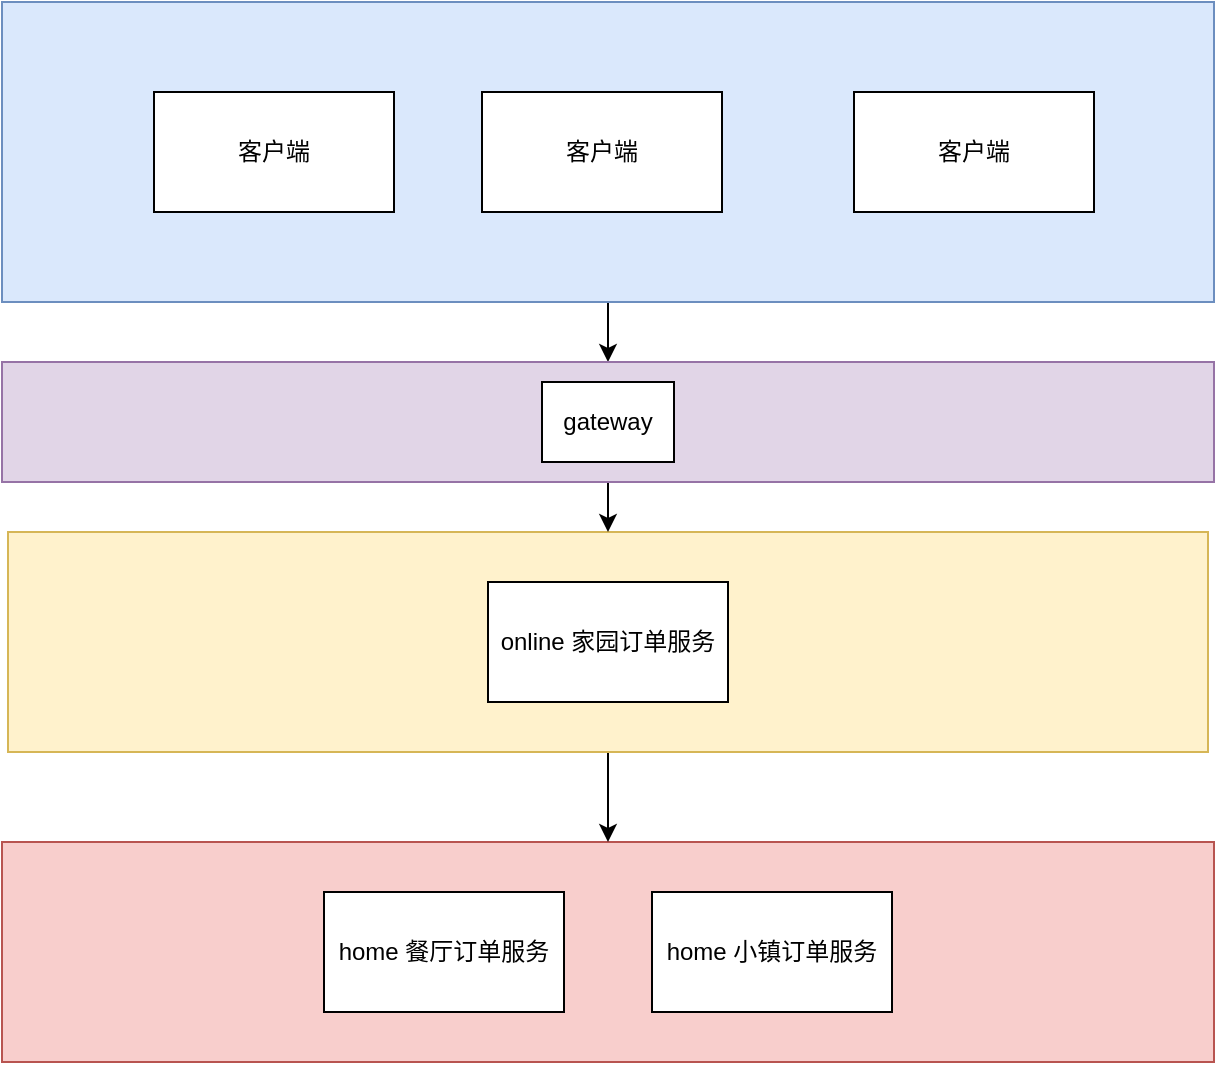 <mxfile version="20.3.7" type="github"><diagram id="cTo671Q_32C5N1hzuo8n" name="第 1 页"><mxGraphModel dx="1292" dy="696" grid="1" gridSize="10" guides="1" tooltips="1" connect="1" arrows="1" fold="1" page="1" pageScale="1" pageWidth="827" pageHeight="1169" math="0" shadow="0"><root><mxCell id="0"/><mxCell id="1" parent="0"/><mxCell id="zY9rlR7h3WU53Rfoz_jo-24" style="edgeStyle=orthogonalEdgeStyle;rounded=0;orthogonalLoop=1;jettySize=auto;html=1;entryX=0.5;entryY=0;entryDx=0;entryDy=0;fontFamily=Helvetica;" edge="1" parent="1" source="zY9rlR7h3WU53Rfoz_jo-1" target="zY9rlR7h3WU53Rfoz_jo-20"><mxGeometry relative="1" as="geometry"/></mxCell><mxCell id="zY9rlR7h3WU53Rfoz_jo-1" value="&lt;h1&gt;&lt;br&gt;&lt;/h1&gt;" style="rounded=0;whiteSpace=wrap;html=1;fillColor=#dae8fc;strokeColor=#6c8ebf;fontStyle=1" vertex="1" parent="1"><mxGeometry x="54" y="70" width="606" height="150" as="geometry"/></mxCell><mxCell id="zY9rlR7h3WU53Rfoz_jo-2" value="客户端" style="rounded=0;whiteSpace=wrap;html=1;" vertex="1" parent="1"><mxGeometry x="130" y="115" width="120" height="60" as="geometry"/></mxCell><mxCell id="zY9rlR7h3WU53Rfoz_jo-6" value="客户端" style="rounded=0;whiteSpace=wrap;html=1;" vertex="1" parent="1"><mxGeometry x="294" y="115" width="120" height="60" as="geometry"/></mxCell><mxCell id="zY9rlR7h3WU53Rfoz_jo-7" value="客户端" style="rounded=0;whiteSpace=wrap;html=1;" vertex="1" parent="1"><mxGeometry x="480" y="115" width="120" height="60" as="geometry"/></mxCell><mxCell id="zY9rlR7h3WU53Rfoz_jo-9" value="" style="rounded=0;whiteSpace=wrap;html=1;fontFamily=Helvetica;fillColor=#f8cecc;strokeColor=#b85450;" vertex="1" parent="1"><mxGeometry x="54" y="490" width="606" height="110" as="geometry"/></mxCell><mxCell id="zY9rlR7h3WU53Rfoz_jo-27" style="edgeStyle=orthogonalEdgeStyle;rounded=0;orthogonalLoop=1;jettySize=auto;html=1;entryX=0.5;entryY=0;entryDx=0;entryDy=0;fontFamily=Helvetica;" edge="1" parent="1" source="zY9rlR7h3WU53Rfoz_jo-16" target="zY9rlR7h3WU53Rfoz_jo-9"><mxGeometry relative="1" as="geometry"/></mxCell><mxCell id="zY9rlR7h3WU53Rfoz_jo-16" value="" style="rounded=0;whiteSpace=wrap;html=1;fontFamily=Helvetica;fillColor=#fff2cc;strokeColor=#d6b656;" vertex="1" parent="1"><mxGeometry x="57" y="335" width="600" height="110" as="geometry"/></mxCell><mxCell id="zY9rlR7h3WU53Rfoz_jo-17" value="online 家园订单服务" style="rounded=0;whiteSpace=wrap;html=1;fontFamily=Helvetica;" vertex="1" parent="1"><mxGeometry x="297" y="360" width="120" height="60" as="geometry"/></mxCell><mxCell id="zY9rlR7h3WU53Rfoz_jo-18" value="home 餐厅订单服务" style="rounded=0;whiteSpace=wrap;html=1;fontFamily=Helvetica;" vertex="1" parent="1"><mxGeometry x="215" y="515" width="120" height="60" as="geometry"/></mxCell><mxCell id="zY9rlR7h3WU53Rfoz_jo-19" value="home 小镇订单服务" style="rounded=0;whiteSpace=wrap;html=1;fontFamily=Helvetica;" vertex="1" parent="1"><mxGeometry x="379" y="515" width="120" height="60" as="geometry"/></mxCell><mxCell id="zY9rlR7h3WU53Rfoz_jo-26" style="edgeStyle=orthogonalEdgeStyle;rounded=0;orthogonalLoop=1;jettySize=auto;html=1;fontFamily=Helvetica;" edge="1" parent="1" source="zY9rlR7h3WU53Rfoz_jo-20" target="zY9rlR7h3WU53Rfoz_jo-16"><mxGeometry relative="1" as="geometry"/></mxCell><mxCell id="zY9rlR7h3WU53Rfoz_jo-20" value="" style="rounded=0;whiteSpace=wrap;html=1;fontFamily=Helvetica;fillColor=#e1d5e7;strokeColor=#9673a6;" vertex="1" parent="1"><mxGeometry x="54" y="250" width="606" height="60" as="geometry"/></mxCell><mxCell id="zY9rlR7h3WU53Rfoz_jo-21" value="gateway" style="rounded=0;whiteSpace=wrap;html=1;fontFamily=Helvetica;" vertex="1" parent="1"><mxGeometry x="324" y="260" width="66" height="40" as="geometry"/></mxCell></root></mxGraphModel></diagram></mxfile>